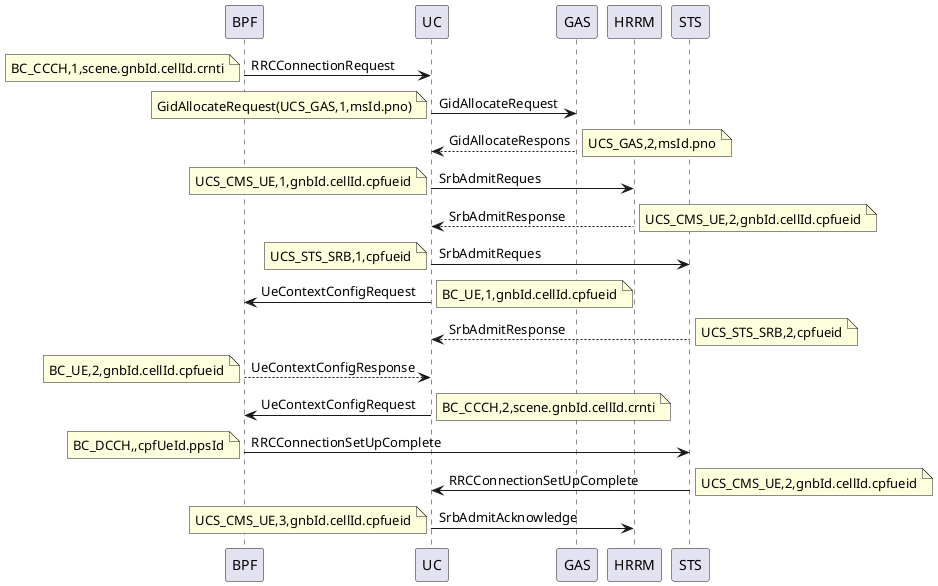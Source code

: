 @startuml
BPF -> UC: RRCConnectionRequest 
note left: BC_CCCH,1,scene.gnbId.cellId.crnti 
UC -> GAS: GidAllocateRequest
note left: GidAllocateRequest(UCS_GAS,1,msId.pno) 
GAS --> UC: GidAllocateRespons
note right: UCS_GAS,2,msId.pno
UC -> HRRM: SrbAdmitReques
note left: UCS_CMS_UE,1,gnbId.cellId.cpfueid
UC <-- HRRM: SrbAdmitResponse
note right: UCS_CMS_UE,2,gnbId.cellId.cpfueid
UC -> STS: SrbAdmitReques
note left: UCS_STS_SRB,1,cpfueid
UC -> BPF: UeContextConfigRequest 
note right: BC_UE,1,gnbId.cellId.cpfueid
UC <-- STS: SrbAdmitResponse
note right: UCS_STS_SRB,2,cpfueid
UC <-- BPF: UeContextConfigResponse 
note left: BC_UE,2,gnbId.cellId.cpfueid
UC -> BPF: UeContextConfigRequest 
note right: BC_CCCH,2,scene.gnbId.cellId.crnti
BPF -> STS: RRCConnectionSetUpComplete 
note left: BC_DCCH,,cpfUeId.ppsId
STS -> UC: RRCConnectionSetUpComplete
note right: UCS_CMS_UE,2,gnbId.cellId.cpfueid
UC -> HRRM: SrbAdmitAcknowledge
note left: UCS_CMS_UE,3,gnbId.cellId.cpfueid  
@enduml
